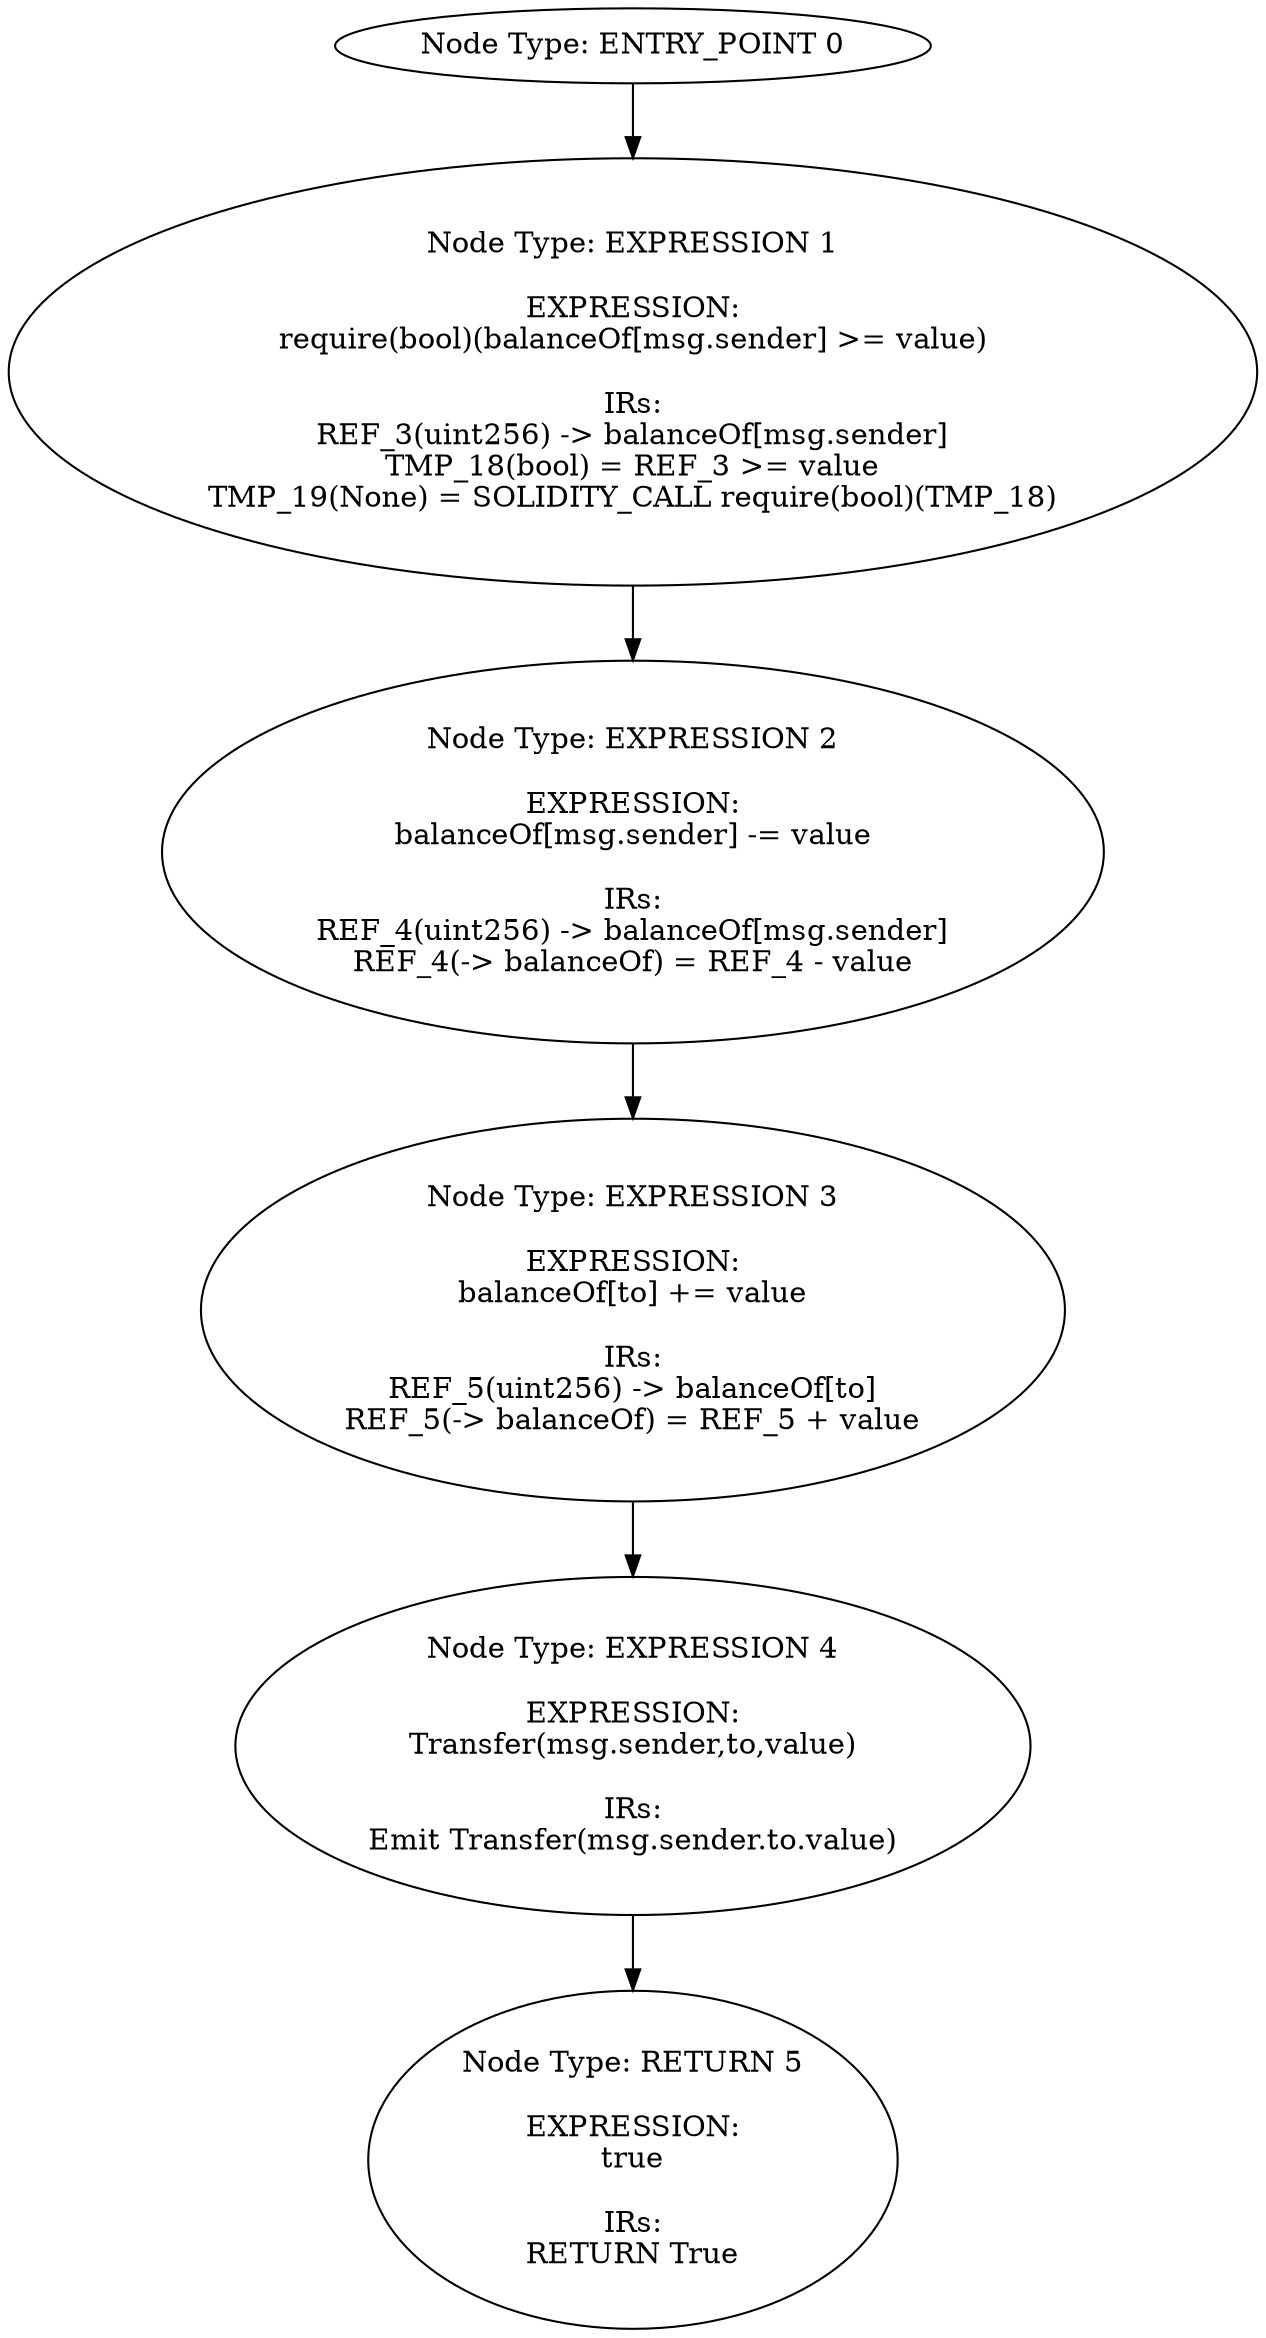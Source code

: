 digraph{
0[label="Node Type: ENTRY_POINT 0
"];
0->1;
1[label="Node Type: EXPRESSION 1

EXPRESSION:
require(bool)(balanceOf[msg.sender] >= value)

IRs:
REF_3(uint256) -> balanceOf[msg.sender]
TMP_18(bool) = REF_3 >= value
TMP_19(None) = SOLIDITY_CALL require(bool)(TMP_18)"];
1->2;
2[label="Node Type: EXPRESSION 2

EXPRESSION:
balanceOf[msg.sender] -= value

IRs:
REF_4(uint256) -> balanceOf[msg.sender]
REF_4(-> balanceOf) = REF_4 - value"];
2->3;
3[label="Node Type: EXPRESSION 3

EXPRESSION:
balanceOf[to] += value

IRs:
REF_5(uint256) -> balanceOf[to]
REF_5(-> balanceOf) = REF_5 + value"];
3->4;
4[label="Node Type: EXPRESSION 4

EXPRESSION:
Transfer(msg.sender,to,value)

IRs:
Emit Transfer(msg.sender.to.value)"];
4->5;
5[label="Node Type: RETURN 5

EXPRESSION:
true

IRs:
RETURN True"];
}
